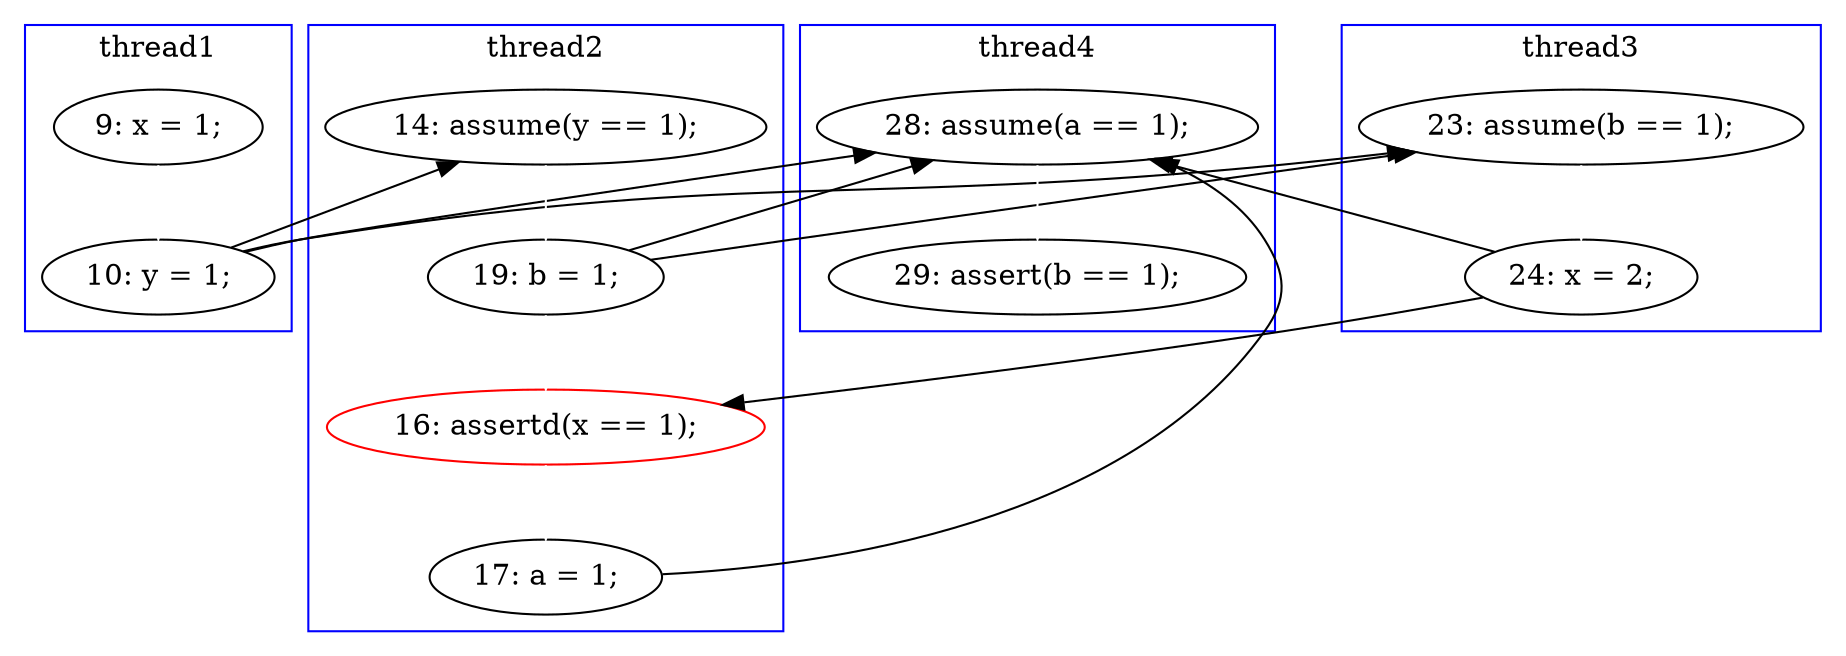 digraph Counterexample {
	11 -> 12 [color = white, style = solid]
	14 -> 16 [color = white, style = solid]
	27 -> 30 [color = black, style = solid, constraint = false]
	30 -> 33 [color = white, style = solid]
	12 -> 14 [color = black, style = solid, constraint = false]
	16 -> 25 [color = white, style = solid]
	20 -> 25 [color = black, style = solid, constraint = false]
	20 -> 30 [color = black, style = solid, constraint = false]
	18 -> 20 [color = white, style = solid]
	12 -> 18 [color = black, style = solid, constraint = false]
	25 -> 27 [color = white, style = solid]
	16 -> 18 [color = black, style = solid, constraint = false]
	16 -> 30 [color = black, style = solid, constraint = false]
	12 -> 30 [color = black, style = solid, constraint = false]
	subgraph cluster1 {
		label = thread1
		color = blue
		11  [label = "9: x = 1;"]
		12  [label = "10: y = 1;"]
	}
	subgraph cluster4 {
		label = thread4
		color = blue
		33  [label = "29: assert(b == 1);"]
		30  [label = "28: assume(a == 1);"]
	}
	subgraph cluster3 {
		label = thread3
		color = blue
		20  [label = "24: x = 2;"]
		18  [label = "23: assume(b == 1);"]
	}
	subgraph cluster2 {
		label = thread2
		color = blue
		14  [label = "14: assume(y == 1);"]
		25  [label = "16: assertd(x == 1);", color = red]
		27  [label = "17: a = 1;"]
		16  [label = "19: b = 1;"]
	}
}